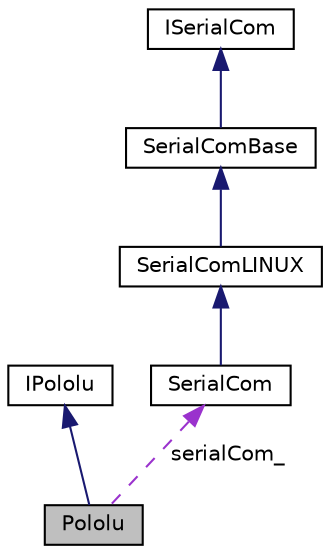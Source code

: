 digraph "Pololu"
{
 // LATEX_PDF_SIZE
  edge [fontname="Helvetica",fontsize="10",labelfontname="Helvetica",labelfontsize="10"];
  node [fontname="Helvetica",fontsize="10",shape=record];
  Node1 [label="Pololu",height=0.2,width=0.4,color="black", fillcolor="grey75", style="filled", fontcolor="black",tooltip="Class that implements the interface IPololu for a Pololu board that creates and manages serial commun..."];
  Node2 -> Node1 [dir="back",color="midnightblue",fontsize="10",style="solid",fontname="Helvetica"];
  Node2 [label="IPololu",height=0.2,width=0.4,color="black", fillcolor="white", style="filled",URL="$classIPololu.html",tooltip="Interface to control a Pololu controller. The interface provides the basic functions for the control ..."];
  Node3 -> Node1 [dir="back",color="darkorchid3",fontsize="10",style="dashed",label=" serialCom_" ,fontname="Helvetica"];
  Node3 [label="SerialCom",height=0.2,width=0.4,color="black", fillcolor="white", style="filled",URL="$classSerialCom.html",tooltip="Interface for a serial connection via serial port. The implementation of this communication requires ..."];
  Node4 -> Node3 [dir="back",color="midnightblue",fontsize="10",style="solid",fontname="Helvetica"];
  Node4 [label="SerialComLINUX",height=0.2,width=0.4,color="black", fillcolor="white", style="filled",URL="$classSerialComLINUX.html",tooltip=" "];
  Node5 -> Node4 [dir="back",color="midnightblue",fontsize="10",style="solid",fontname="Helvetica"];
  Node5 [label="SerialComBase",height=0.2,width=0.4,color="black", fillcolor="white", style="filled",URL="$classSerialComBase.html",tooltip=" "];
  Node6 -> Node5 [dir="back",color="midnightblue",fontsize="10",style="solid",fontname="Helvetica"];
  Node6 [label="ISerialCom",height=0.2,width=0.4,color="black", fillcolor="white", style="filled",URL="$classISerialCom.html",tooltip=" "];
}
